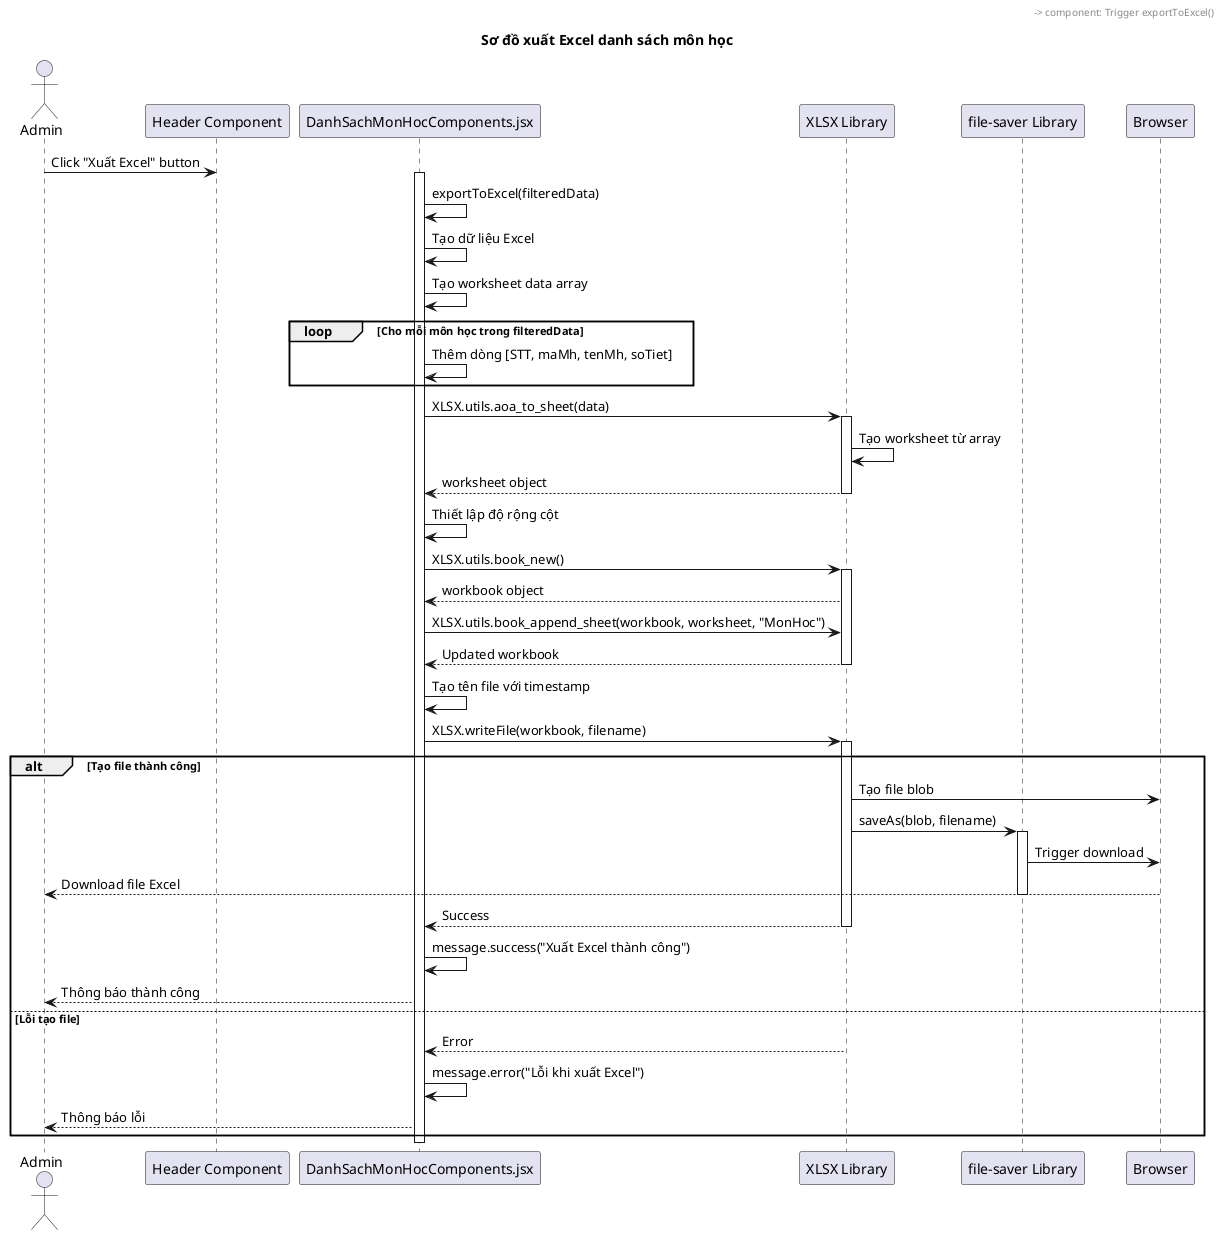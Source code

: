 @startuml
'!theme cerulean
title Sơ đồ xuất Excel danh sách môn học

actor "Admin" as admin
participant "Header Component" as header
participant "DanhSachMonHocComponents.jsx" as component
participant "XLSX Library" as xlsx
participant "file-saver Library" as fileSaver
participant "Browser" as browser

admin -> header: Click "Xuất Excel" button
header -> component: Trigger exportToExcel()
activate component

component -> component: exportToExcel(filteredData)

'note right of component
'  Dữ liệu sử dụng:
'  - filteredData (đã lọc theo tìm kiếm)
'  - Không cần gọi API mới
'  - Sử dụng dữ liệu đã có trong state
'end note

component -> component: Tạo dữ liệu Excel

'note right of component
'  Cấu trúc Excel:
'  1. Tiêu đề: "DANH SÁCH MÔN HỌC"
'  2. Thông tin xuất:
'     - Ngày xuất: current date
'     - Tổng số môn học: filteredData.length
'     - Tổng số tiết: sum of soTiet
'  3. Headers: STT, Mã môn học, Tên môn học, Số tiết
'  4. Dữ liệu các môn học
'end note

component -> component: Tạo worksheet data array

loop Cho mỗi môn học trong filteredData
    component -> component: Thêm dòng [STT, maMh, tenMh, soTiet]
end

component -> xlsx: XLSX.utils.aoa_to_sheet(data)
activate xlsx

xlsx -> xlsx: Tạo worksheet từ array
xlsx --> component: worksheet object
deactivate xlsx

component -> component: Thiết lập độ rộng cột
'note right of component
'  Column widths:
'  - STT: 10
'  - Mã môn học: 15
'  - Tên môn học: 30
'  - Số tiết: 12
'end note

component -> xlsx: XLSX.utils.book_new()
activate xlsx
xlsx --> component: workbook object

component -> xlsx: XLSX.utils.book_append_sheet(workbook, worksheet, "MonHoc")
xlsx --> component: Updated workbook
deactivate xlsx

component -> component: Tạo tên file với timestamp
'note right of component
'  Tên file format:
'  "DanhSach_MonHoc_YYYYMMDD_HHMMSS.xlsx"
'
'  Ví dụ:
'  "DanhSach_MonHoc_20250703_143022.xlsx"
'end note

component -> xlsx: XLSX.writeFile(workbook, filename)
activate xlsx

alt Tạo file thành công
    xlsx -> browser: Tạo file blob
    xlsx -> fileSaver: saveAs(blob, filename)
    activate fileSaver

    fileSaver -> browser: Trigger download
    browser --> admin: Download file Excel
    deactivate fileSaver

    xlsx --> component: Success
    deactivate xlsx

    component -> component: message.success("Xuất Excel thành công")
    component --> admin: Thông báo thành công

else Lỗi tạo file
    xlsx --> component: Error
    deactivate xlsx

    component -> component: message.error("Lỗi khi xuất Excel")
    component --> admin: Thông báo lỗi
end

deactivate component



'note over component
'  Thư viện sử dụng:
'  - XLSX: Tạo và xử lý file Excel
'  - file-saver: Tải file xuống browser
'  - Xử lý hoàn toàn phía client
'end note

@enduml